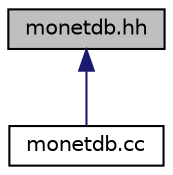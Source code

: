 digraph "monetdb.hh"
{
 // LATEX_PDF_SIZE
  edge [fontname="Helvetica",fontsize="10",labelfontname="Helvetica",labelfontsize="10"];
  node [fontname="Helvetica",fontsize="10",shape=record];
  Node1 [label="monetdb.hh",height=0.2,width=0.4,color="black", fillcolor="grey75", style="filled", fontcolor="black",tooltip="schema and dut classes for MonetDB"];
  Node1 -> Node2 [dir="back",color="midnightblue",fontsize="10",style="solid",fontname="Helvetica"];
  Node2 [label="monetdb.cc",height=0.2,width=0.4,color="black", fillcolor="white", style="filled",URL="$monetdb_8cc_source.html",tooltip=" "];
}
